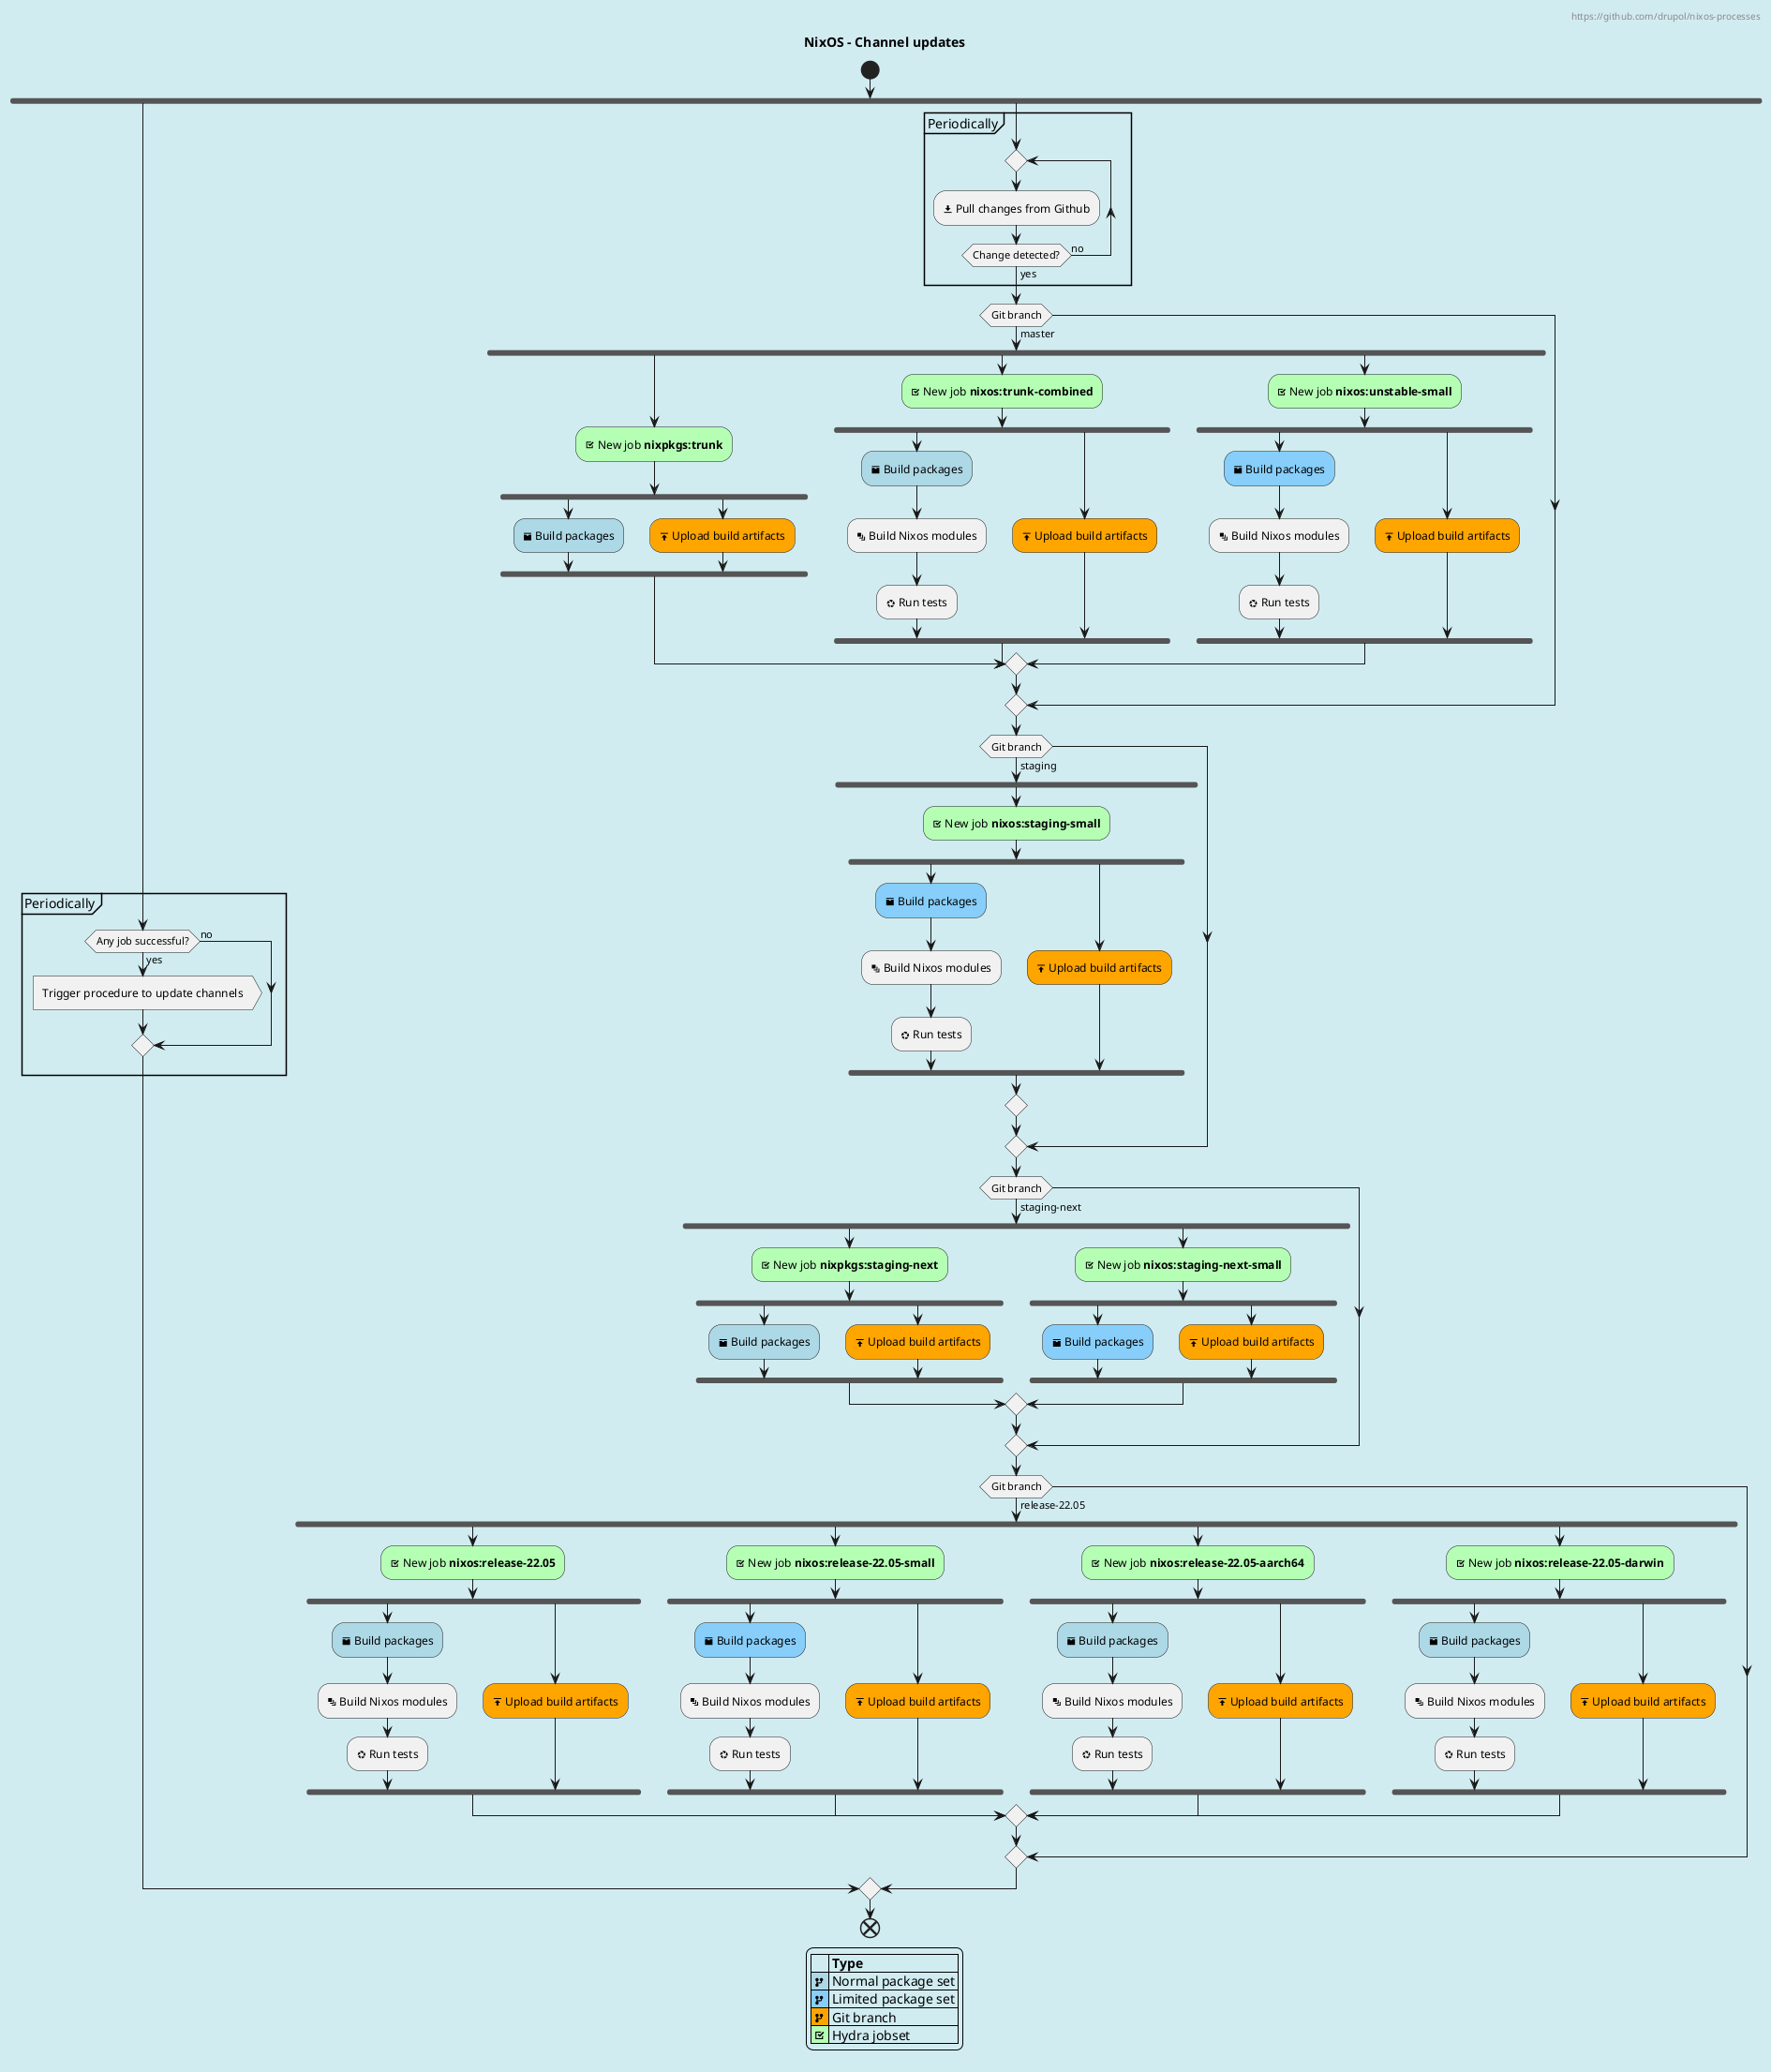 @startuml
title NixOS - Channel updates
header
https://github.com/drupol/nixos-processes
endheader

skinparam backgroundColor #d1ecf1

|#d1ecf1|Hydra|

start
  fork
    group Periodically
    if (Any job successful?) is (yes) then
      :Trigger procedure to update channels>
    else (no)
    endif
    end group
  fork again
    group Periodically
    repeat
      |Hydra|
      :<&data-transfer-download> Pull changes from Github;
    repeat while (Change detected?) is (no) not (yes)
    end group

      if (Git branch) is (master) then
        fork
          #b5ffb5:<&task> New job **nixpkgs:trunk**;
          fork
            #lightblue:<&box> Build packages;
          fork again
           #orange:<&data-transfer-upload> Upload build artifacts;
          end fork
        fork again
         #b5ffb5:<&task> New job **nixos:trunk-combined**;
          fork
            #lightblue:<&box> Build packages;
            :<&layers> Build Nixos modules;
            :<&aperture> Run tests;
          fork again
            #orange:<&data-transfer-upload> Upload build artifacts;
          end fork
        fork again
          #b5ffb5:<&task> New job **nixos:unstable-small**;
          fork
            #lightskyblue:<&box> Build packages;
            :<&layers> Build Nixos modules;
            :<&aperture> Run tests;

          fork again
            #orange:<&data-transfer-upload> Upload build artifacts;
          end fork
        end merge
      endif

      if (Git branch) is (staging) then
        fork
          #b5ffb5:<&task> New job **nixos:staging-small**;
          fork
            #lightskyblue:<&box> Build packages;
            :<&layers> Build Nixos modules;
            :<&aperture> Run tests;

          fork again
           #orange:<&data-transfer-upload> Upload build artifacts;
          end fork
        end merge
      endif

      if (Git branch) is (staging-next) then
        fork
          #b5ffb5:<&task> New job **nixpkgs:staging-next**;
          fork
            #lightblue:<&box> Build packages;
          fork again
           #orange:<&data-transfer-upload> Upload build artifacts;
          end fork
        fork again
          #b5ffb5:<&task> New job **nixos:staging-next-small**;
          fork
            #lightskyblue:<&box> Build packages;
          fork again
           #orange:<&data-transfer-upload> Upload build artifacts;
          end fork
        end merge
      endif

      if (Git branch) is (release-22.05) then
        fork
          #b5ffb5:<&task> New job **nixos:release-22.05**;
          fork
            #lightblue:<&box> Build packages;
            :<&layers> Build Nixos modules;
            :<&aperture> Run tests;
          fork again
           #orange:<&data-transfer-upload> Upload build artifacts;
          end fork
        fork again
          #b5ffb5:<&task> New job **nixos:release-22.05-small**;
          fork
            #lightskyblue:<&box> Build packages;
            :<&layers> Build Nixos modules;
            :<&aperture> Run tests;
          fork again
           #orange:<&data-transfer-upload> Upload build artifacts;
          end fork
        fork again
          #b5ffb5:<&task> New job **nixos:release-22.05-aarch64**;
          fork
            #lightblue:<&box> Build packages;
            :<&layers> Build Nixos modules;
            :<&aperture> Run tests;
          fork again
           #orange:<&data-transfer-upload> Upload build artifacts;
          end fork
        fork again
          #b5ffb5:<&task> New job **nixos:release-22.05-darwin**;
          fork
            #lightblue:<&box> Build packages;
            :<&layers> Build Nixos modules;
            :<&aperture> Run tests;
          fork again
           #orange:<&data-transfer-upload> Upload build artifacts;
          end fork
        end merge
      endif

  end merge

end

legend
|= |= Type |
| <#lightblue> <&fork> | Normal package set |
| <#lightskyblue> <&fork> | Limited package set |
| <#orange> <&fork> | Git branch |
| <#b5ffb5> <&task> | Hydra jobset |
endlegend

@enduml
